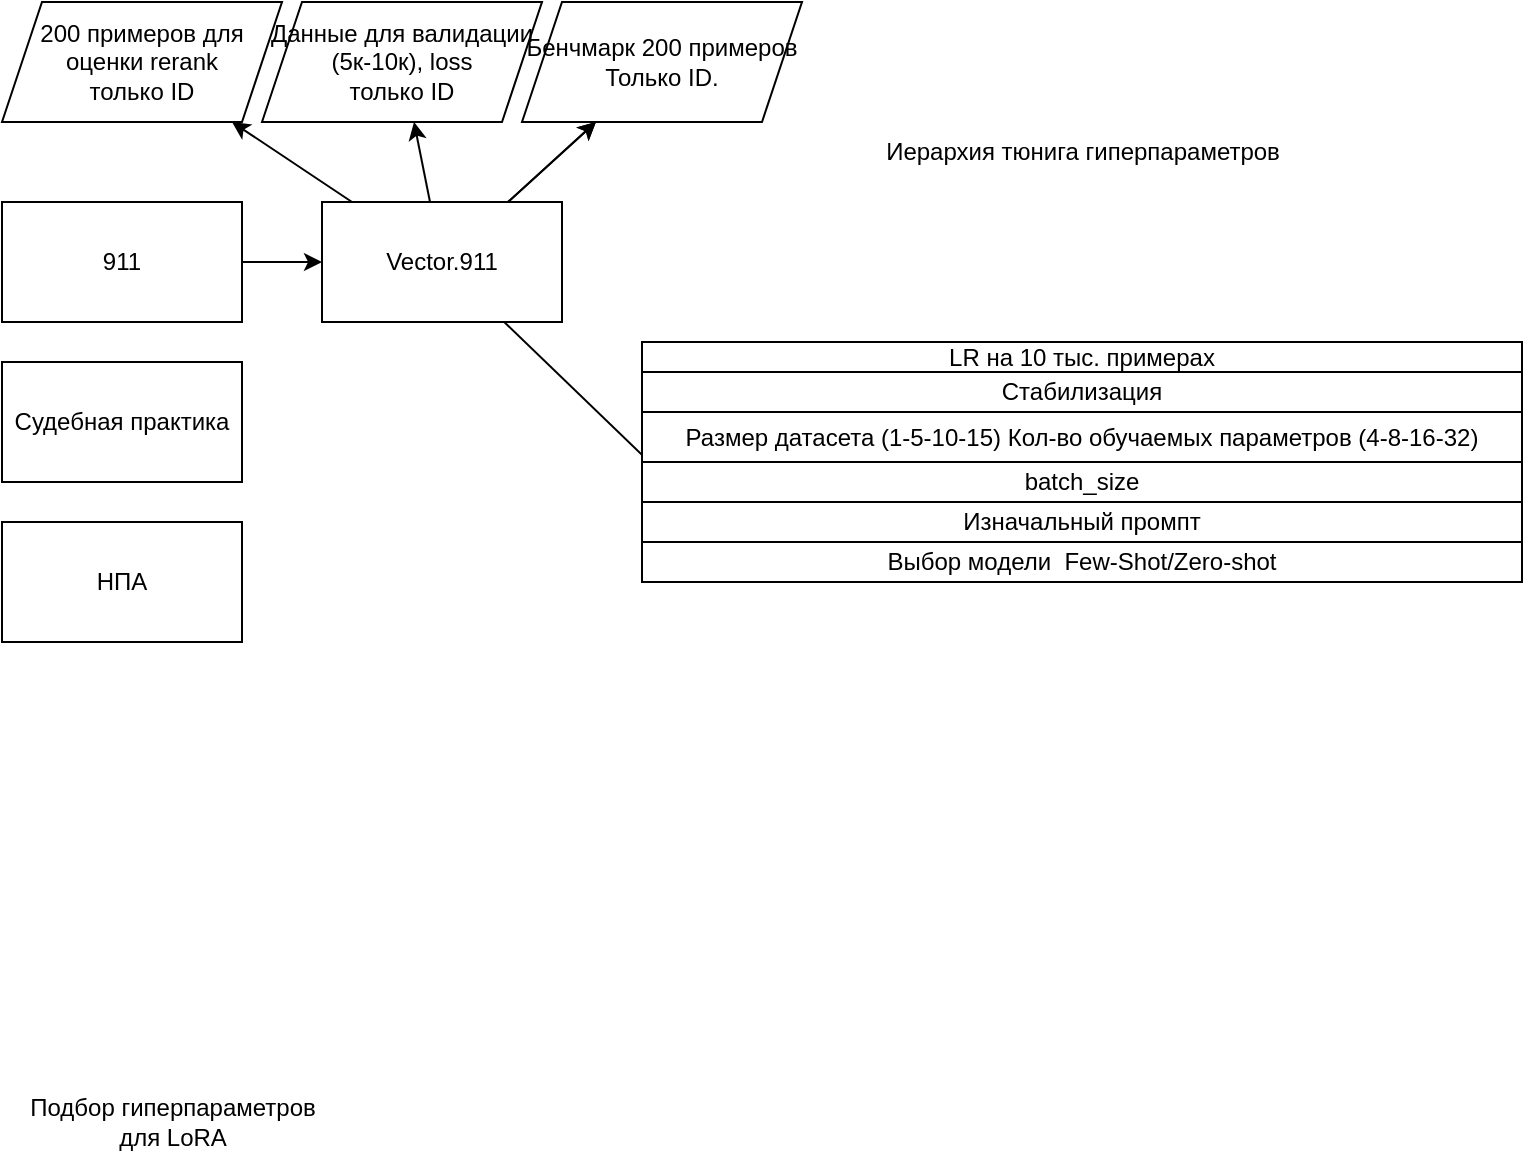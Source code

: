<mxfile>
    <diagram id="f1D4I0dE2boBgdHFsn2S" name="Page-1">
        <mxGraphModel dx="1312" dy="526" grid="1" gridSize="10" guides="1" tooltips="1" connect="1" arrows="1" fold="1" page="1" pageScale="1" pageWidth="850" pageHeight="1100" math="0" shadow="0">
            <root>
                <mxCell id="0"/>
                <mxCell id="1" parent="0"/>
                <mxCell id="9" value="" style="edgeStyle=none;html=1;" parent="1" source="3" target="6" edge="1">
                    <mxGeometry relative="1" as="geometry"/>
                </mxCell>
                <mxCell id="3" value="911" style="whiteSpace=wrap;html=1;" parent="1" vertex="1">
                    <mxGeometry x="120" y="160" width="120" height="60" as="geometry"/>
                </mxCell>
                <mxCell id="4" value="Судебная практика" style="whiteSpace=wrap;html=1;" parent="1" vertex="1">
                    <mxGeometry x="120" y="240" width="120" height="60" as="geometry"/>
                </mxCell>
                <mxCell id="5" value="НПА" style="whiteSpace=wrap;html=1;" parent="1" vertex="1">
                    <mxGeometry x="120" y="320" width="120" height="60" as="geometry"/>
                </mxCell>
                <mxCell id="15" value="" style="edgeStyle=none;html=1;" parent="1" source="6" target="14" edge="1">
                    <mxGeometry relative="1" as="geometry"/>
                </mxCell>
                <mxCell id="17" value="" style="edgeStyle=none;html=1;" parent="1" source="6" target="16" edge="1">
                    <mxGeometry relative="1" as="geometry"/>
                </mxCell>
                <mxCell id="18" value="" style="edgeStyle=none;html=1;" parent="1" source="6" target="16" edge="1">
                    <mxGeometry relative="1" as="geometry"/>
                </mxCell>
                <mxCell id="20" value="" style="edgeStyle=none;html=1;" parent="1" source="6" target="19" edge="1">
                    <mxGeometry relative="1" as="geometry"/>
                </mxCell>
                <mxCell id="22" value="" style="edgeStyle=none;html=1;entryX=0;entryY=0.5;entryDx=0;entryDy=0;" parent="1" source="6" edge="1">
                    <mxGeometry relative="1" as="geometry">
                        <mxPoint x="480" y="325" as="targetPoint"/>
                    </mxGeometry>
                </mxCell>
                <mxCell id="6" value="Vector.911" style="whiteSpace=wrap;html=1;" parent="1" vertex="1">
                    <mxGeometry x="280" y="160" width="120" height="60" as="geometry"/>
                </mxCell>
                <mxCell id="14" value="200 примеров для оценки rerank&lt;br&gt;только ID" style="shape=parallelogram;perimeter=parallelogramPerimeter;whiteSpace=wrap;html=1;fixedSize=1;" parent="1" vertex="1">
                    <mxGeometry x="120" y="60" width="140" height="60" as="geometry"/>
                </mxCell>
                <mxCell id="16" value="Бенчмарк 200 примеров&lt;br&gt;Только ID." style="shape=parallelogram;perimeter=parallelogramPerimeter;whiteSpace=wrap;html=1;fixedSize=1;" parent="1" vertex="1">
                    <mxGeometry x="380" y="60" width="140" height="60" as="geometry"/>
                </mxCell>
                <mxCell id="19" value="Данные для валидации (5к-10к), loss&lt;br&gt;только ID" style="shape=parallelogram;perimeter=parallelogramPerimeter;whiteSpace=wrap;html=1;fixedSize=1;" parent="1" vertex="1">
                    <mxGeometry x="250" y="60" width="140" height="60" as="geometry"/>
                </mxCell>
                <mxCell id="23" value="Иерархия тюнига гиперпараметров" style="text;html=1;align=center;verticalAlign=middle;resizable=0;points=[];autosize=1;strokeColor=none;fillColor=none;" parent="1" vertex="1">
                    <mxGeometry x="550" y="120" width="220" height="30" as="geometry"/>
                </mxCell>
                <mxCell id="28" value="&lt;span style=&quot;&quot;&gt;Подбор гиперпараметров &lt;br&gt;для LoRA&lt;/span&gt;" style="text;html=1;align=center;verticalAlign=middle;resizable=0;points=[];autosize=1;strokeColor=none;fillColor=none;" parent="1" vertex="1">
                    <mxGeometry x="120" y="600" width="170" height="40" as="geometry"/>
                </mxCell>
                <mxCell id="29" value="batch_size" style="whiteSpace=wrap;html=1;" parent="1" vertex="1">
                    <mxGeometry x="440" y="290" width="440" height="20" as="geometry"/>
                </mxCell>
                <mxCell id="32" value="Размер датасета (1-5-10-15) Кол-во обучаемых параметров (4-8-16-32)" style="whiteSpace=wrap;html=1;" parent="1" vertex="1">
                    <mxGeometry x="440" y="265" width="440" height="25" as="geometry"/>
                </mxCell>
                <mxCell id="33" value="LR на 10 тыс. примерах" style="whiteSpace=wrap;html=1;" parent="1" vertex="1">
                    <mxGeometry x="440" y="230" width="440" height="15" as="geometry"/>
                </mxCell>
                <mxCell id="34" value="Стабилизация" style="whiteSpace=wrap;html=1;" parent="1" vertex="1">
                    <mxGeometry x="440" y="245" width="440" height="20" as="geometry"/>
                </mxCell>
                <mxCell id="35" value="Изначальный промпт" style="whiteSpace=wrap;html=1;" parent="1" vertex="1">
                    <mxGeometry x="440" y="310" width="440" height="20" as="geometry"/>
                </mxCell>
                <mxCell id="38" value="Выбор модели&amp;nbsp; Few-Shot/Zero-shot" style="whiteSpace=wrap;html=1;" parent="1" vertex="1">
                    <mxGeometry x="440" y="330" width="440" height="20" as="geometry"/>
                </mxCell>
            </root>
        </mxGraphModel>
    </diagram>
</mxfile>